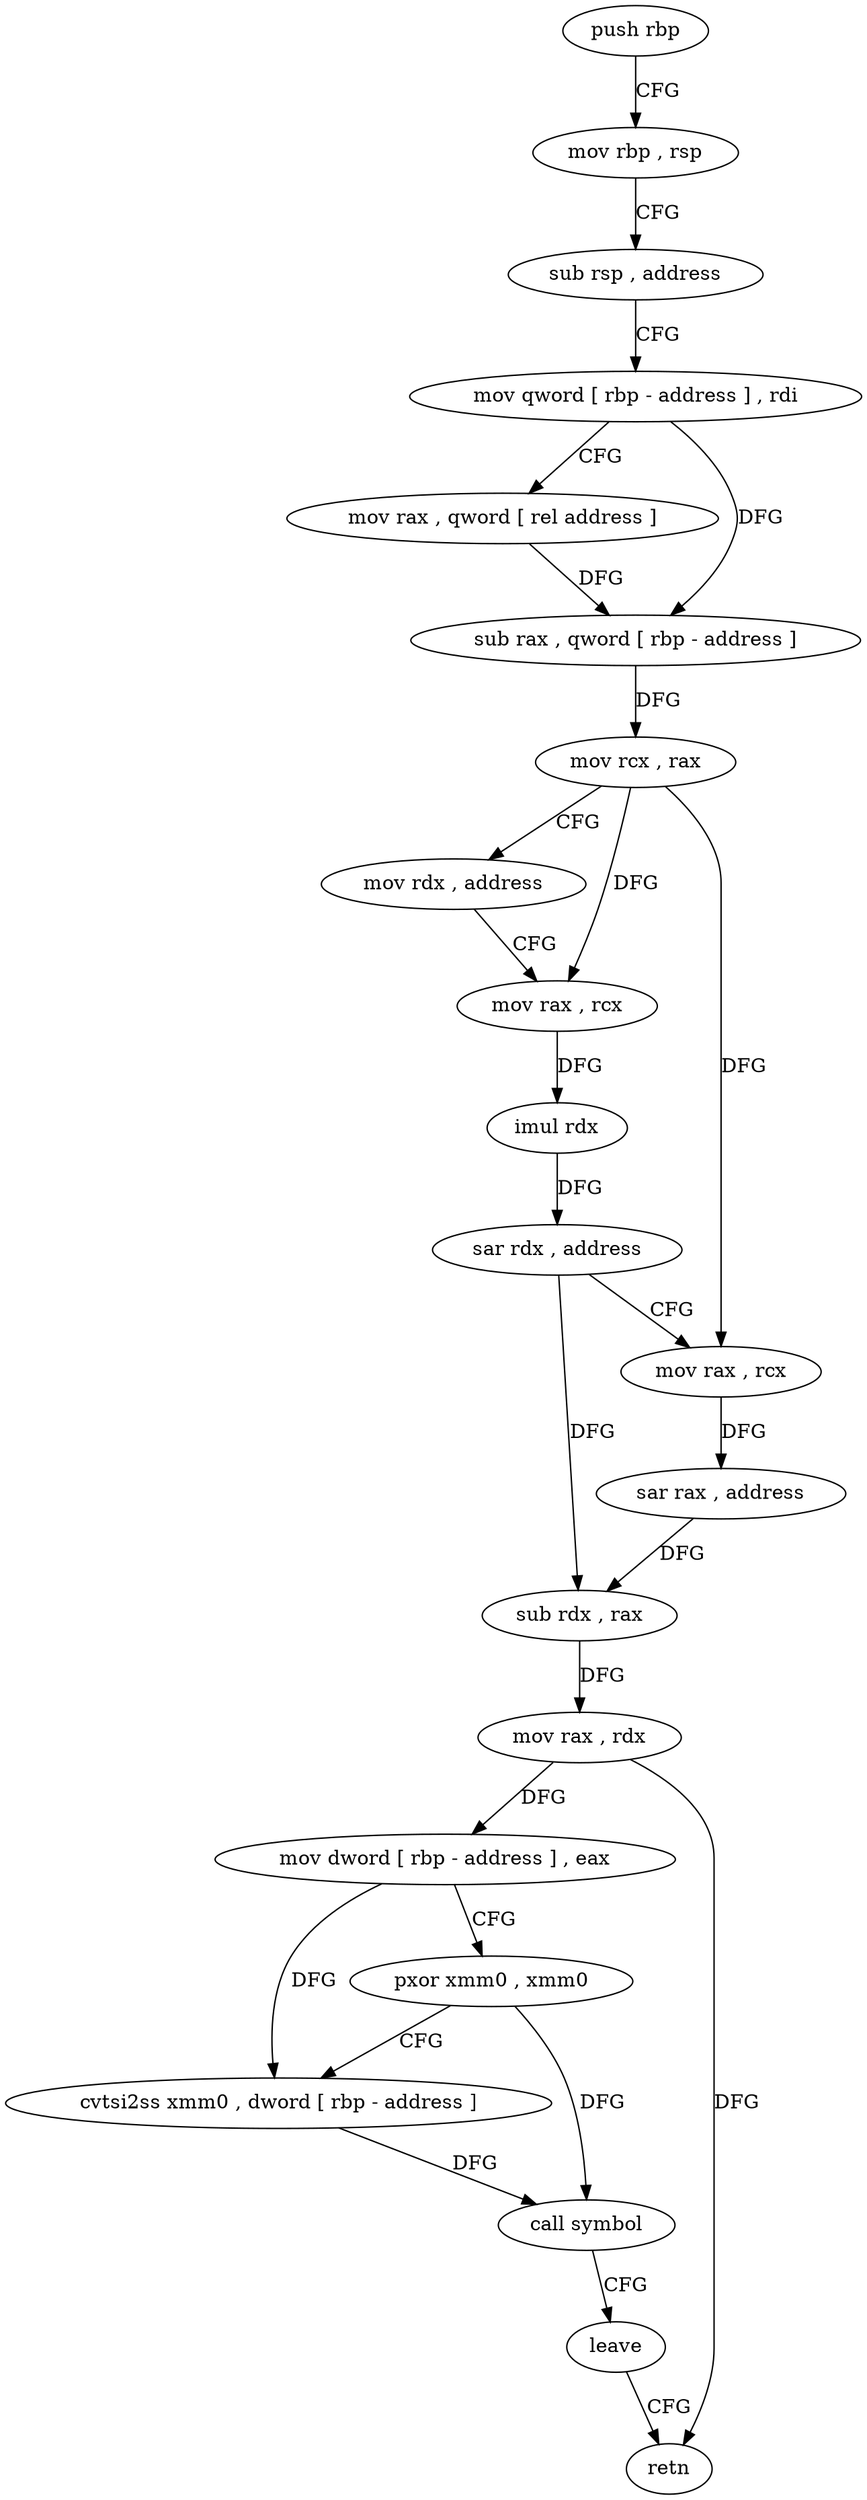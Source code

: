 digraph "func" {
"4256658" [label = "push rbp" ]
"4256659" [label = "mov rbp , rsp" ]
"4256662" [label = "sub rsp , address" ]
"4256666" [label = "mov qword [ rbp - address ] , rdi" ]
"4256670" [label = "mov rax , qword [ rel address ]" ]
"4256677" [label = "sub rax , qword [ rbp - address ]" ]
"4256681" [label = "mov rcx , rax" ]
"4256684" [label = "mov rdx , address" ]
"4256694" [label = "mov rax , rcx" ]
"4256697" [label = "imul rdx" ]
"4256700" [label = "sar rdx , address" ]
"4256704" [label = "mov rax , rcx" ]
"4256707" [label = "sar rax , address" ]
"4256711" [label = "sub rdx , rax" ]
"4256714" [label = "mov rax , rdx" ]
"4256717" [label = "mov dword [ rbp - address ] , eax" ]
"4256720" [label = "pxor xmm0 , xmm0" ]
"4256724" [label = "cvtsi2ss xmm0 , dword [ rbp - address ]" ]
"4256729" [label = "call symbol" ]
"4256734" [label = "leave" ]
"4256735" [label = "retn" ]
"4256658" -> "4256659" [ label = "CFG" ]
"4256659" -> "4256662" [ label = "CFG" ]
"4256662" -> "4256666" [ label = "CFG" ]
"4256666" -> "4256670" [ label = "CFG" ]
"4256666" -> "4256677" [ label = "DFG" ]
"4256670" -> "4256677" [ label = "DFG" ]
"4256677" -> "4256681" [ label = "DFG" ]
"4256681" -> "4256684" [ label = "CFG" ]
"4256681" -> "4256694" [ label = "DFG" ]
"4256681" -> "4256704" [ label = "DFG" ]
"4256684" -> "4256694" [ label = "CFG" ]
"4256694" -> "4256697" [ label = "DFG" ]
"4256697" -> "4256700" [ label = "DFG" ]
"4256700" -> "4256704" [ label = "CFG" ]
"4256700" -> "4256711" [ label = "DFG" ]
"4256704" -> "4256707" [ label = "DFG" ]
"4256707" -> "4256711" [ label = "DFG" ]
"4256711" -> "4256714" [ label = "DFG" ]
"4256714" -> "4256717" [ label = "DFG" ]
"4256714" -> "4256735" [ label = "DFG" ]
"4256717" -> "4256720" [ label = "CFG" ]
"4256717" -> "4256724" [ label = "DFG" ]
"4256720" -> "4256724" [ label = "CFG" ]
"4256720" -> "4256729" [ label = "DFG" ]
"4256724" -> "4256729" [ label = "DFG" ]
"4256729" -> "4256734" [ label = "CFG" ]
"4256734" -> "4256735" [ label = "CFG" ]
}
